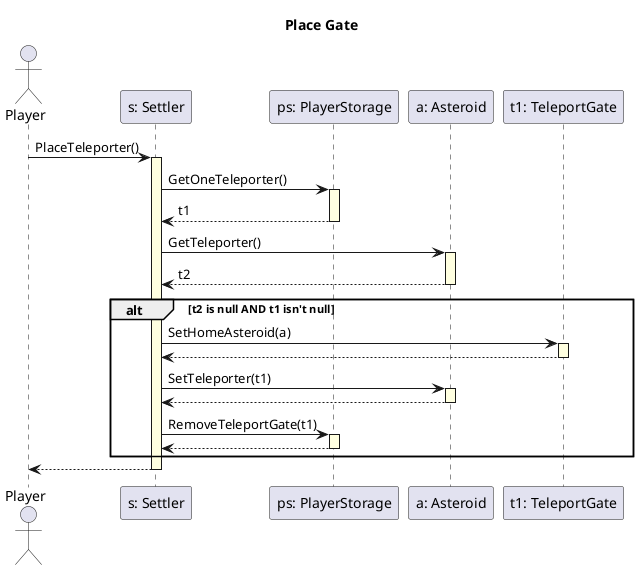 @startuml
skinparam SequenceLifeLineBackgroundColor LightYellow

title "Place Gate"

actor Player as player
participant "s: Settler" as settler
participant "ps: PlayerStorage" as storage
participant "a: Asteroid" as asteroid
participant "t1: TeleportGate" as t1

player -> settler ++: PlaceTeleporter()

    settler -> storage ++: GetOneTeleporter()
    storage --> settler -- : t1

    settler -> asteroid ++: GetTeleporter()
    asteroid --> settler -- : t2

    alt t2 is null AND t1 isn't null

        settler -> t1 ++: SetHomeAsteroid(a)
        t1 --> settler --

        settler -> asteroid ++: SetTeleporter(t1)
        asteroid --> settler --

        settler -> storage ++: RemoveTeleportGate(t1)
        storage --> settler --

    end

settler --> player --

@enduml
